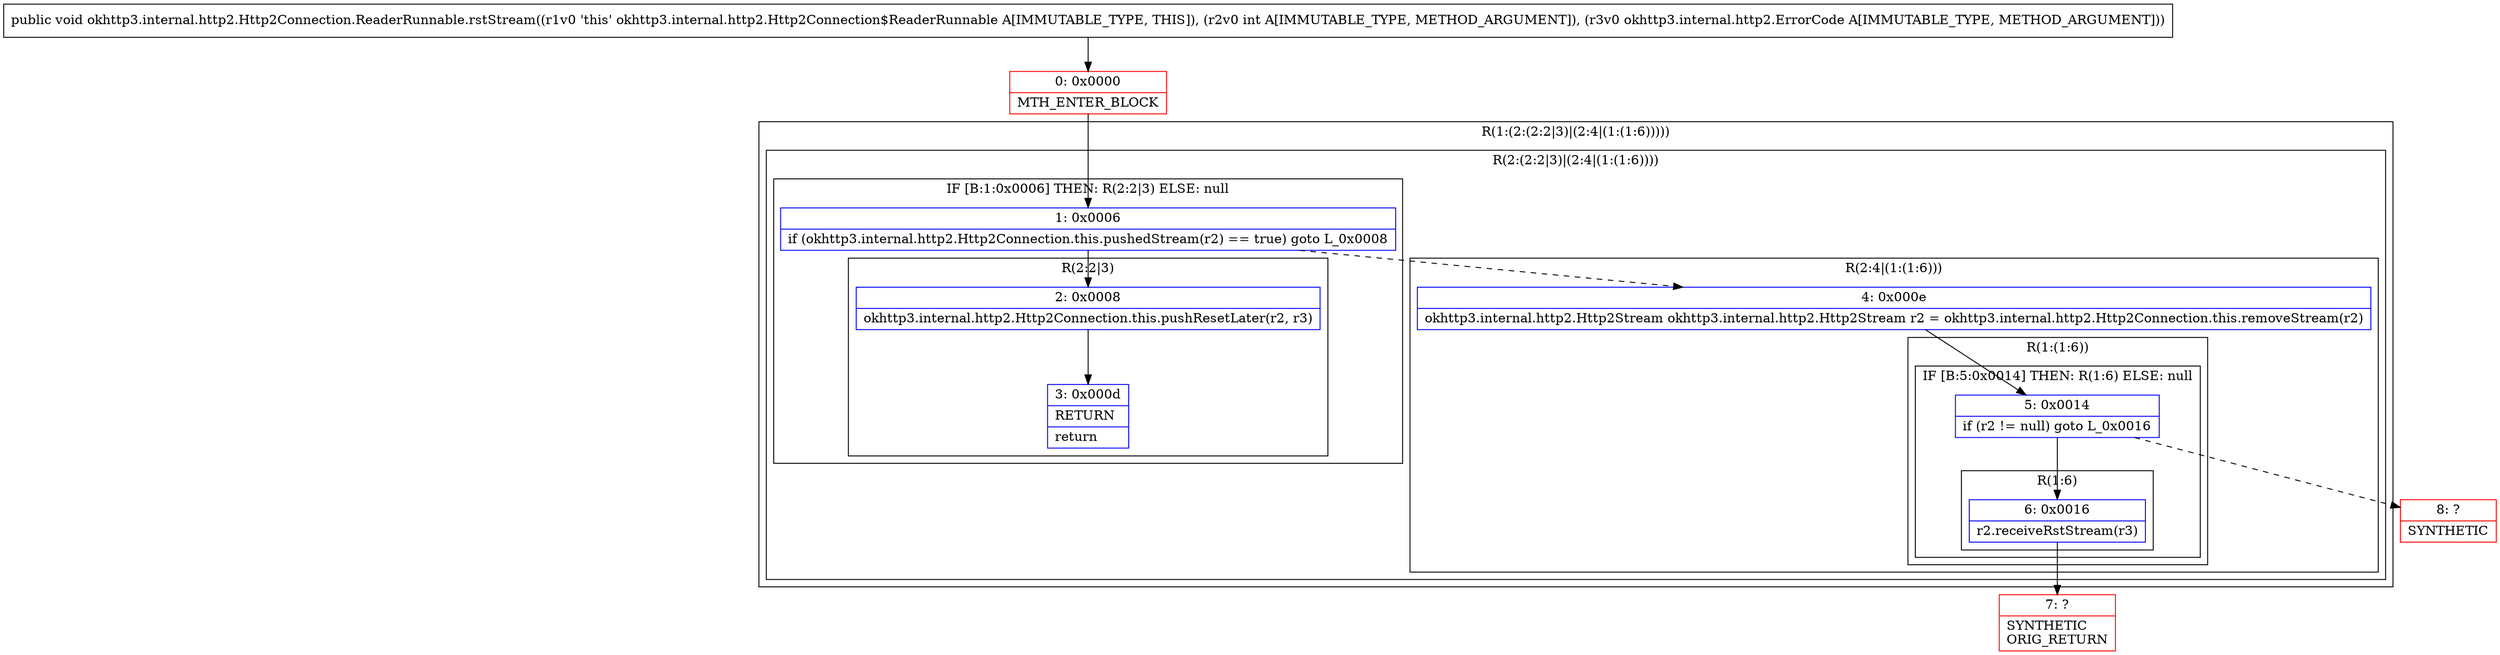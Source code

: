 digraph "CFG forokhttp3.internal.http2.Http2Connection.ReaderRunnable.rstStream(ILokhttp3\/internal\/http2\/ErrorCode;)V" {
subgraph cluster_Region_1558761553 {
label = "R(1:(2:(2:2|3)|(2:4|(1:(1:6)))))";
node [shape=record,color=blue];
subgraph cluster_Region_36408386 {
label = "R(2:(2:2|3)|(2:4|(1:(1:6))))";
node [shape=record,color=blue];
subgraph cluster_IfRegion_671952717 {
label = "IF [B:1:0x0006] THEN: R(2:2|3) ELSE: null";
node [shape=record,color=blue];
Node_1 [shape=record,label="{1\:\ 0x0006|if (okhttp3.internal.http2.Http2Connection.this.pushedStream(r2) == true) goto L_0x0008\l}"];
subgraph cluster_Region_179888147 {
label = "R(2:2|3)";
node [shape=record,color=blue];
Node_2 [shape=record,label="{2\:\ 0x0008|okhttp3.internal.http2.Http2Connection.this.pushResetLater(r2, r3)\l}"];
Node_3 [shape=record,label="{3\:\ 0x000d|RETURN\l|return\l}"];
}
}
subgraph cluster_Region_1971213427 {
label = "R(2:4|(1:(1:6)))";
node [shape=record,color=blue];
Node_4 [shape=record,label="{4\:\ 0x000e|okhttp3.internal.http2.Http2Stream okhttp3.internal.http2.Http2Stream r2 = okhttp3.internal.http2.Http2Connection.this.removeStream(r2)\l}"];
subgraph cluster_Region_273204045 {
label = "R(1:(1:6))";
node [shape=record,color=blue];
subgraph cluster_IfRegion_1599776108 {
label = "IF [B:5:0x0014] THEN: R(1:6) ELSE: null";
node [shape=record,color=blue];
Node_5 [shape=record,label="{5\:\ 0x0014|if (r2 != null) goto L_0x0016\l}"];
subgraph cluster_Region_1654425098 {
label = "R(1:6)";
node [shape=record,color=blue];
Node_6 [shape=record,label="{6\:\ 0x0016|r2.receiveRstStream(r3)\l}"];
}
}
}
}
}
}
Node_0 [shape=record,color=red,label="{0\:\ 0x0000|MTH_ENTER_BLOCK\l}"];
Node_7 [shape=record,color=red,label="{7\:\ ?|SYNTHETIC\lORIG_RETURN\l}"];
Node_8 [shape=record,color=red,label="{8\:\ ?|SYNTHETIC\l}"];
MethodNode[shape=record,label="{public void okhttp3.internal.http2.Http2Connection.ReaderRunnable.rstStream((r1v0 'this' okhttp3.internal.http2.Http2Connection$ReaderRunnable A[IMMUTABLE_TYPE, THIS]), (r2v0 int A[IMMUTABLE_TYPE, METHOD_ARGUMENT]), (r3v0 okhttp3.internal.http2.ErrorCode A[IMMUTABLE_TYPE, METHOD_ARGUMENT])) }"];
MethodNode -> Node_0;
Node_1 -> Node_2;
Node_1 -> Node_4[style=dashed];
Node_2 -> Node_3;
Node_4 -> Node_5;
Node_5 -> Node_6;
Node_5 -> Node_8[style=dashed];
Node_6 -> Node_7;
Node_0 -> Node_1;
}

